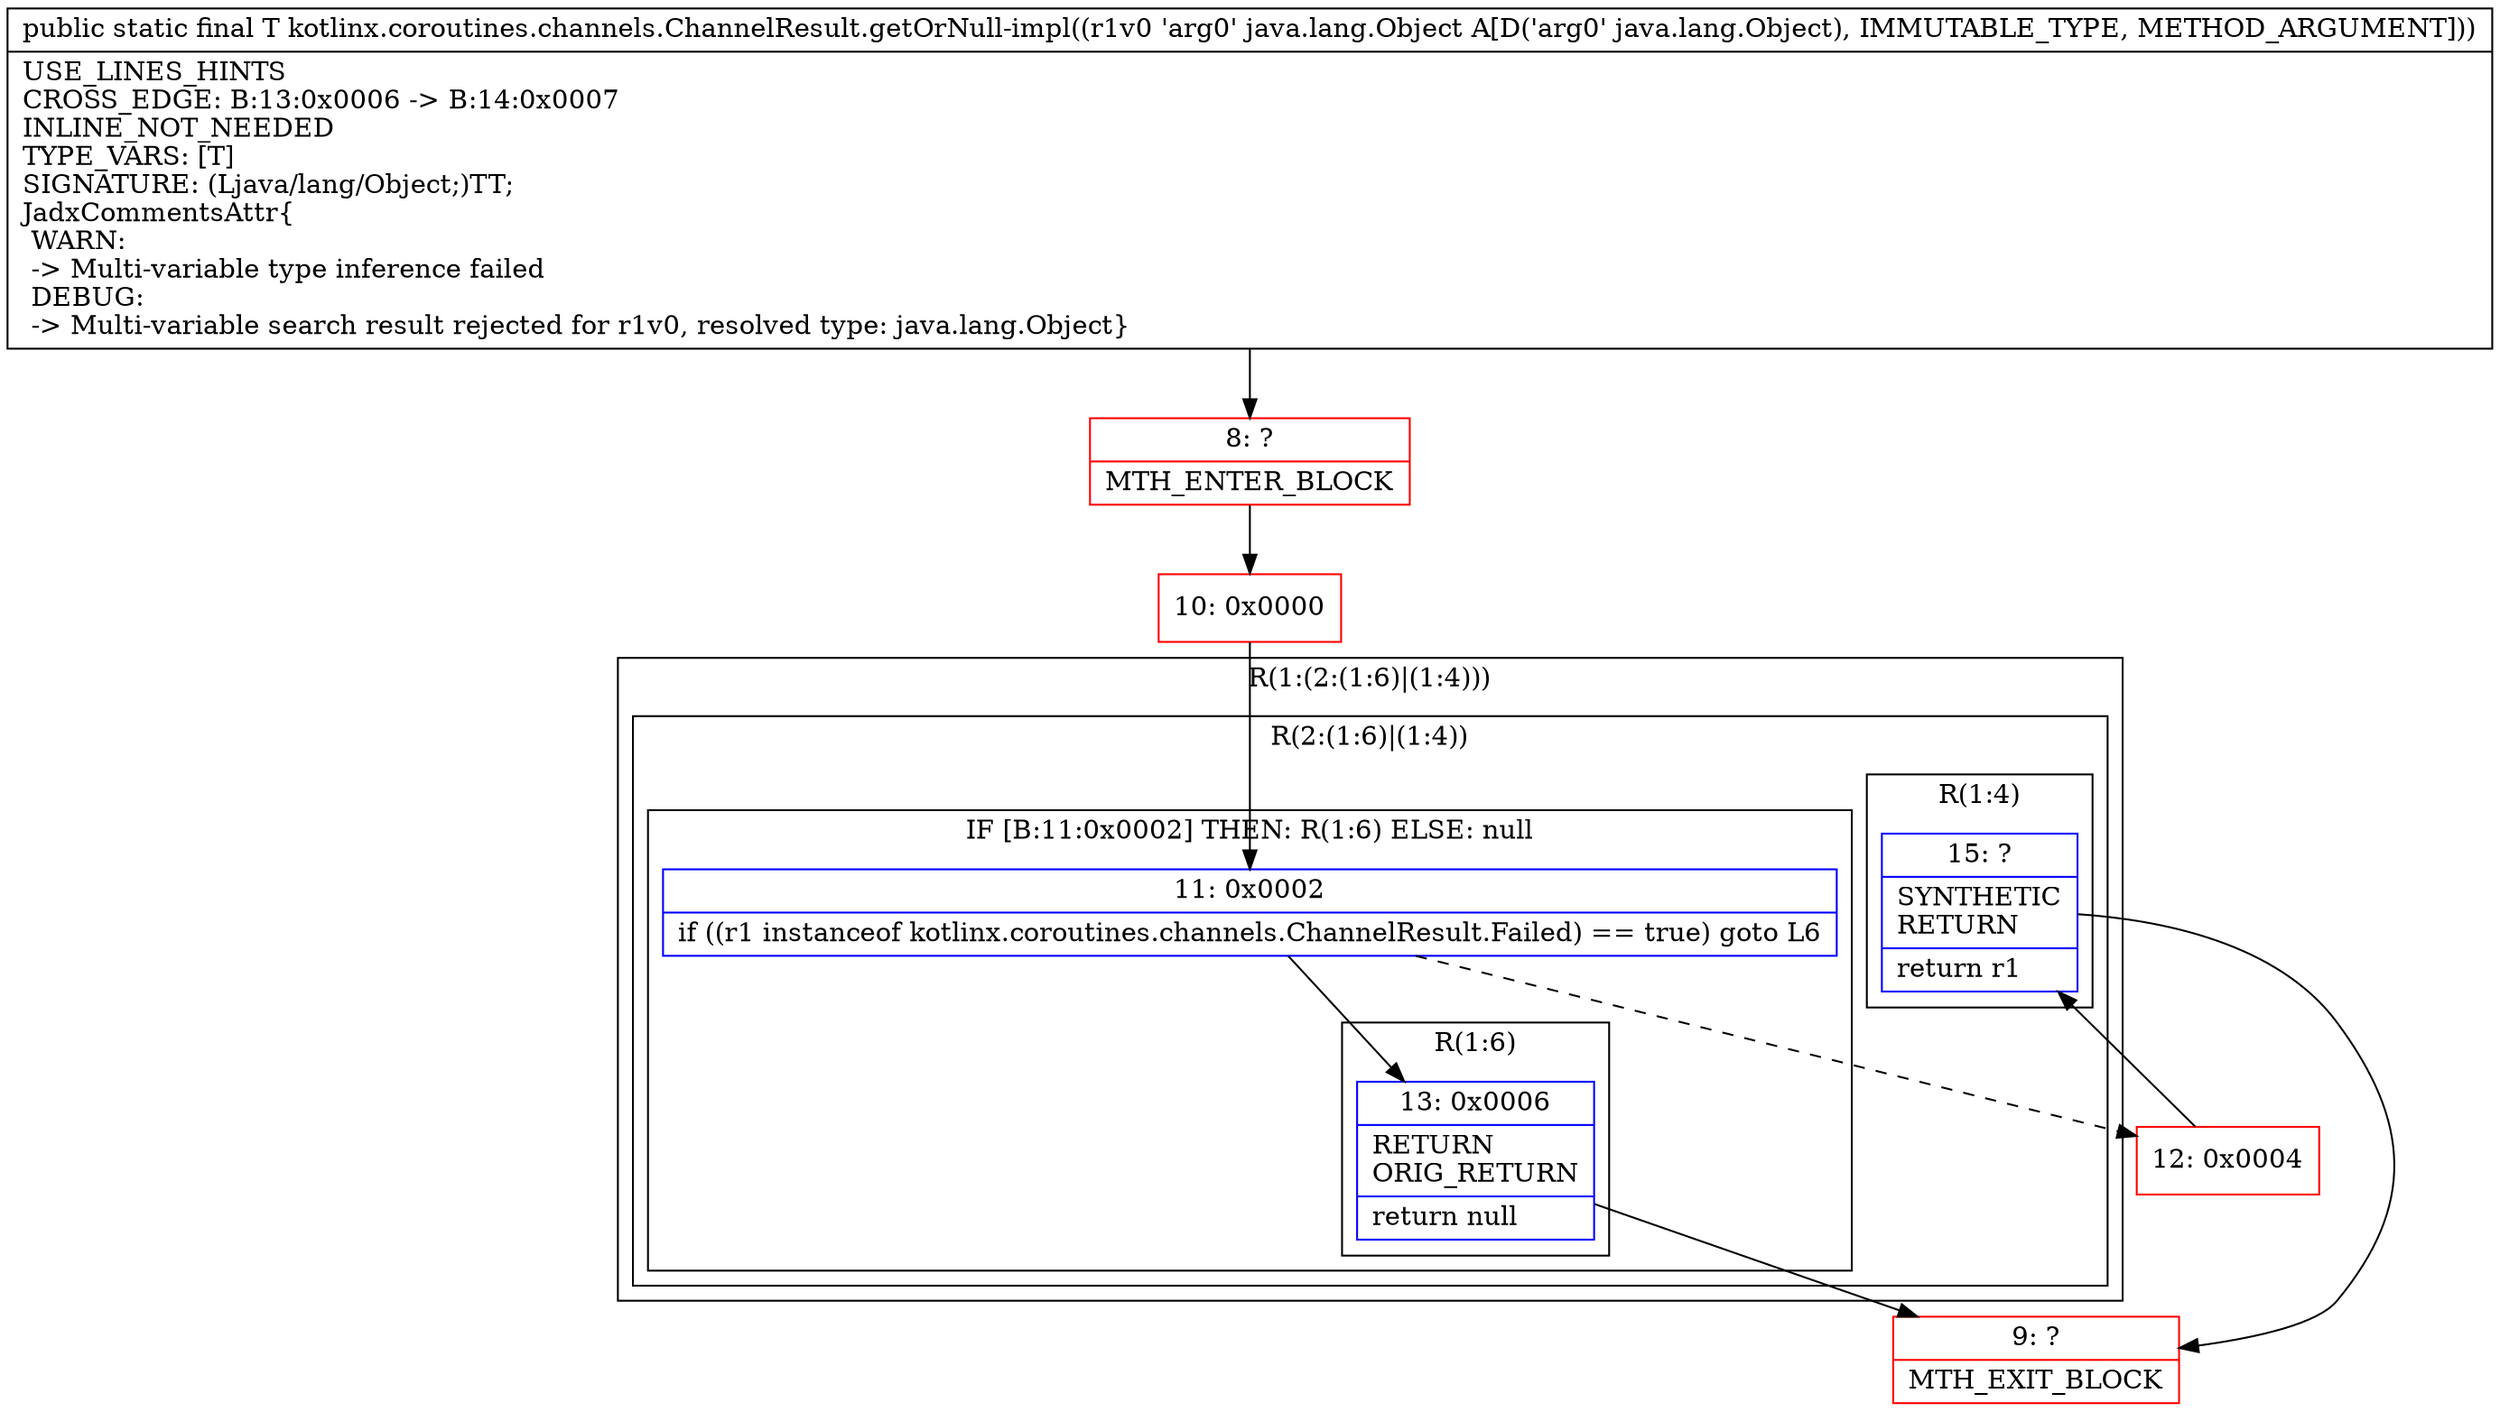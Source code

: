 digraph "CFG forkotlinx.coroutines.channels.ChannelResult.getOrNull\-impl(Ljava\/lang\/Object;)Ljava\/lang\/Object;" {
subgraph cluster_Region_1320442228 {
label = "R(1:(2:(1:6)|(1:4)))";
node [shape=record,color=blue];
subgraph cluster_Region_877992952 {
label = "R(2:(1:6)|(1:4))";
node [shape=record,color=blue];
subgraph cluster_IfRegion_115303107 {
label = "IF [B:11:0x0002] THEN: R(1:6) ELSE: null";
node [shape=record,color=blue];
Node_11 [shape=record,label="{11\:\ 0x0002|if ((r1 instanceof kotlinx.coroutines.channels.ChannelResult.Failed) == true) goto L6\l}"];
subgraph cluster_Region_9903587 {
label = "R(1:6)";
node [shape=record,color=blue];
Node_13 [shape=record,label="{13\:\ 0x0006|RETURN\lORIG_RETURN\l|return null\l}"];
}
}
subgraph cluster_Region_1820625788 {
label = "R(1:4)";
node [shape=record,color=blue];
Node_15 [shape=record,label="{15\:\ ?|SYNTHETIC\lRETURN\l|return r1\l}"];
}
}
}
Node_8 [shape=record,color=red,label="{8\:\ ?|MTH_ENTER_BLOCK\l}"];
Node_10 [shape=record,color=red,label="{10\:\ 0x0000}"];
Node_12 [shape=record,color=red,label="{12\:\ 0x0004}"];
Node_9 [shape=record,color=red,label="{9\:\ ?|MTH_EXIT_BLOCK\l}"];
MethodNode[shape=record,label="{public static final T kotlinx.coroutines.channels.ChannelResult.getOrNull\-impl((r1v0 'arg0' java.lang.Object A[D('arg0' java.lang.Object), IMMUTABLE_TYPE, METHOD_ARGUMENT]))  | USE_LINES_HINTS\lCROSS_EDGE: B:13:0x0006 \-\> B:14:0x0007\lINLINE_NOT_NEEDED\lTYPE_VARS: [T]\lSIGNATURE: (Ljava\/lang\/Object;)TT;\lJadxCommentsAttr\{\l WARN: \l \-\> Multi\-variable type inference failed\l DEBUG: \l \-\> Multi\-variable search result rejected for r1v0, resolved type: java.lang.Object\}\l}"];
MethodNode -> Node_8;Node_11 -> Node_12[style=dashed];
Node_11 -> Node_13;
Node_13 -> Node_9;
Node_15 -> Node_9;
Node_8 -> Node_10;
Node_10 -> Node_11;
Node_12 -> Node_15;
}

